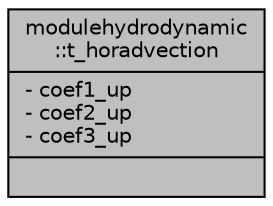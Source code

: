 digraph "modulehydrodynamic::t_horadvection"
{
 // LATEX_PDF_SIZE
  edge [fontname="Helvetica",fontsize="10",labelfontname="Helvetica",labelfontsize="10"];
  node [fontname="Helvetica",fontsize="10",shape=record];
  Node1 [label="{modulehydrodynamic\l::t_horadvection\n|- coef1_up\l- coef2_up\l- coef3_up\l|}",height=0.2,width=0.4,color="black", fillcolor="grey75", style="filled", fontcolor="black",tooltip=" "];
}
